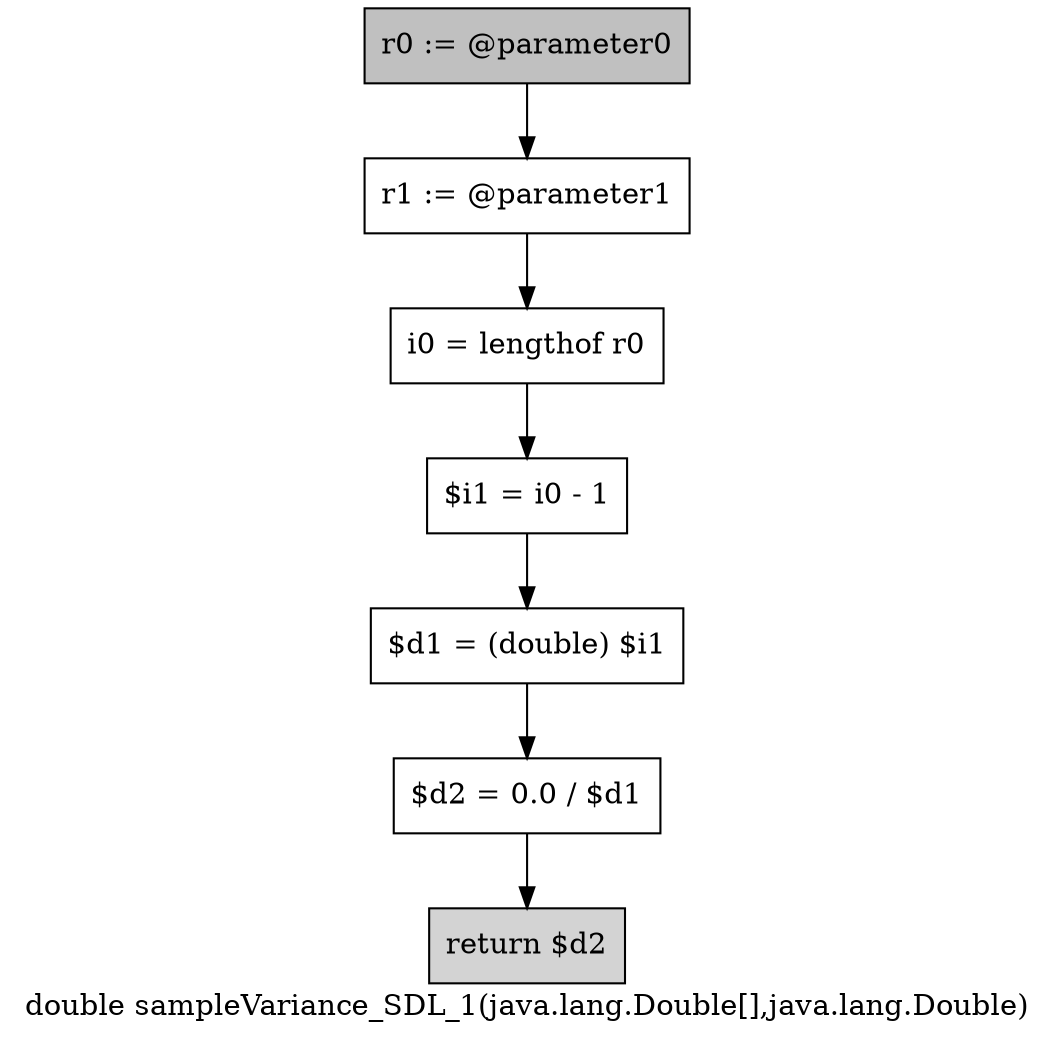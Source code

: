 digraph "double sampleVariance_SDL_1(java.lang.Double[],java.lang.Double)" {
    label="double sampleVariance_SDL_1(java.lang.Double[],java.lang.Double)";
    node [shape=box];
    "0" [style=filled,fillcolor=gray,label="r0 := @parameter0",];
    "1" [label="r1 := @parameter1",];
    "0"->"1";
    "2" [label="i0 = lengthof r0",];
    "1"->"2";
    "3" [label="$i1 = i0 - 1",];
    "2"->"3";
    "4" [label="$d1 = (double) $i1",];
    "3"->"4";
    "5" [label="$d2 = 0.0 / $d1",];
    "4"->"5";
    "6" [style=filled,fillcolor=lightgray,label="return $d2",];
    "5"->"6";
}
